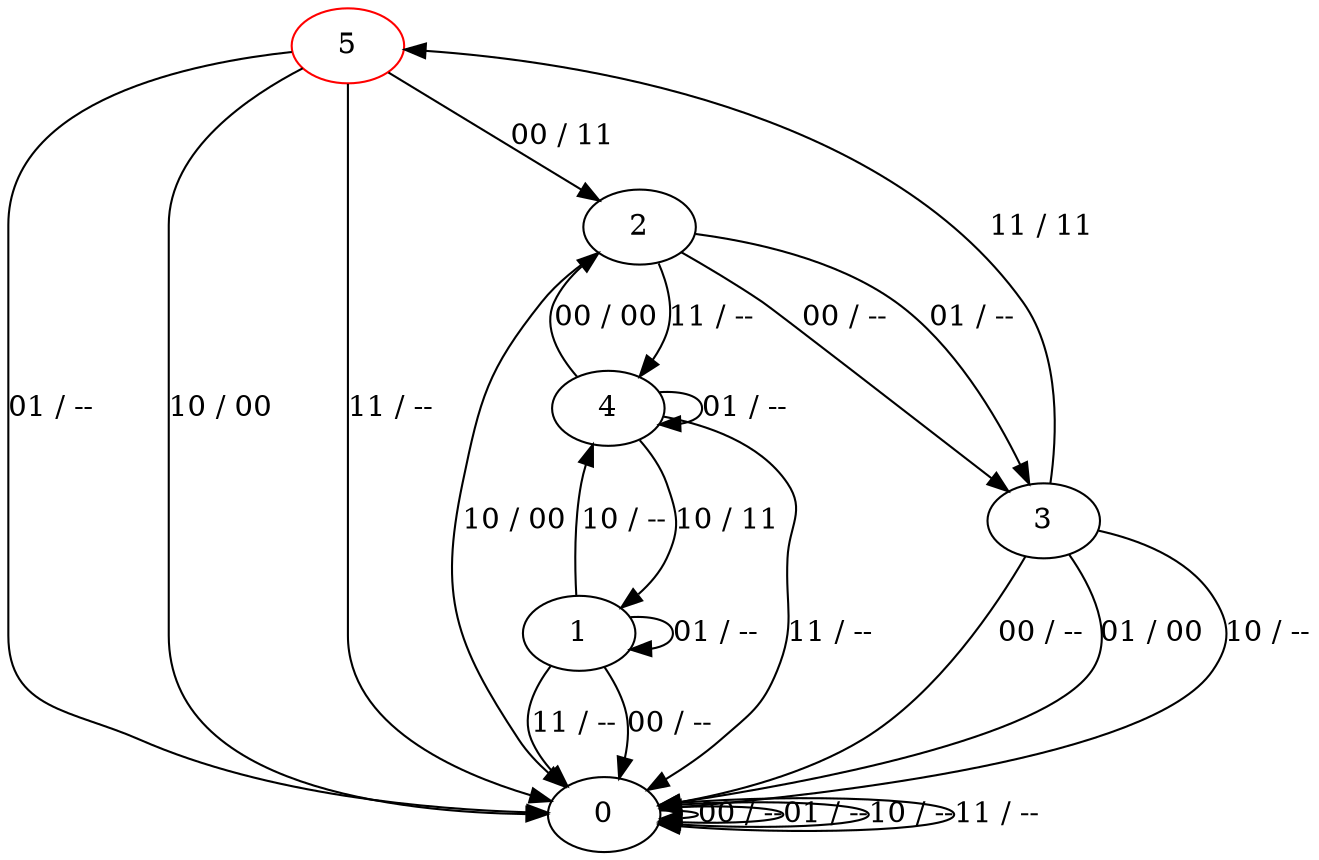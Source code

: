 digraph {
5 [color="red"]
0
1
2
3
4
5 -> 2 [label="00 / 11"]
5 -> 0 [label="01 / --"]
5 -> 0 [label="10 / 00"]
5 -> 0 [label="11 / --"]
0 -> 0 [label="00 / --"]
0 -> 0 [label="01 / --"]
0 -> 0 [label="10 / --"]
0 -> 0 [label="11 / --"]
1 -> 0 [label="00 / --"]
1 -> 1 [label="01 / --"]
1 -> 4 [label="10 / --"]
1 -> 0 [label="11 / --"]
2 -> 3 [label="00 / --"]
2 -> 3 [label="01 / --"]
2 -> 0 [label="10 / 00"]
2 -> 4 [label="11 / --"]
3 -> 0 [label="00 / --"]
3 -> 0 [label="01 / 00"]
3 -> 0 [label="10 / --"]
3 -> 5 [label="11 / 11"]
4 -> 2 [label="00 / 00"]
4 -> 4 [label="01 / --"]
4 -> 1 [label="10 / 11"]
4 -> 0 [label="11 / --"]
}
